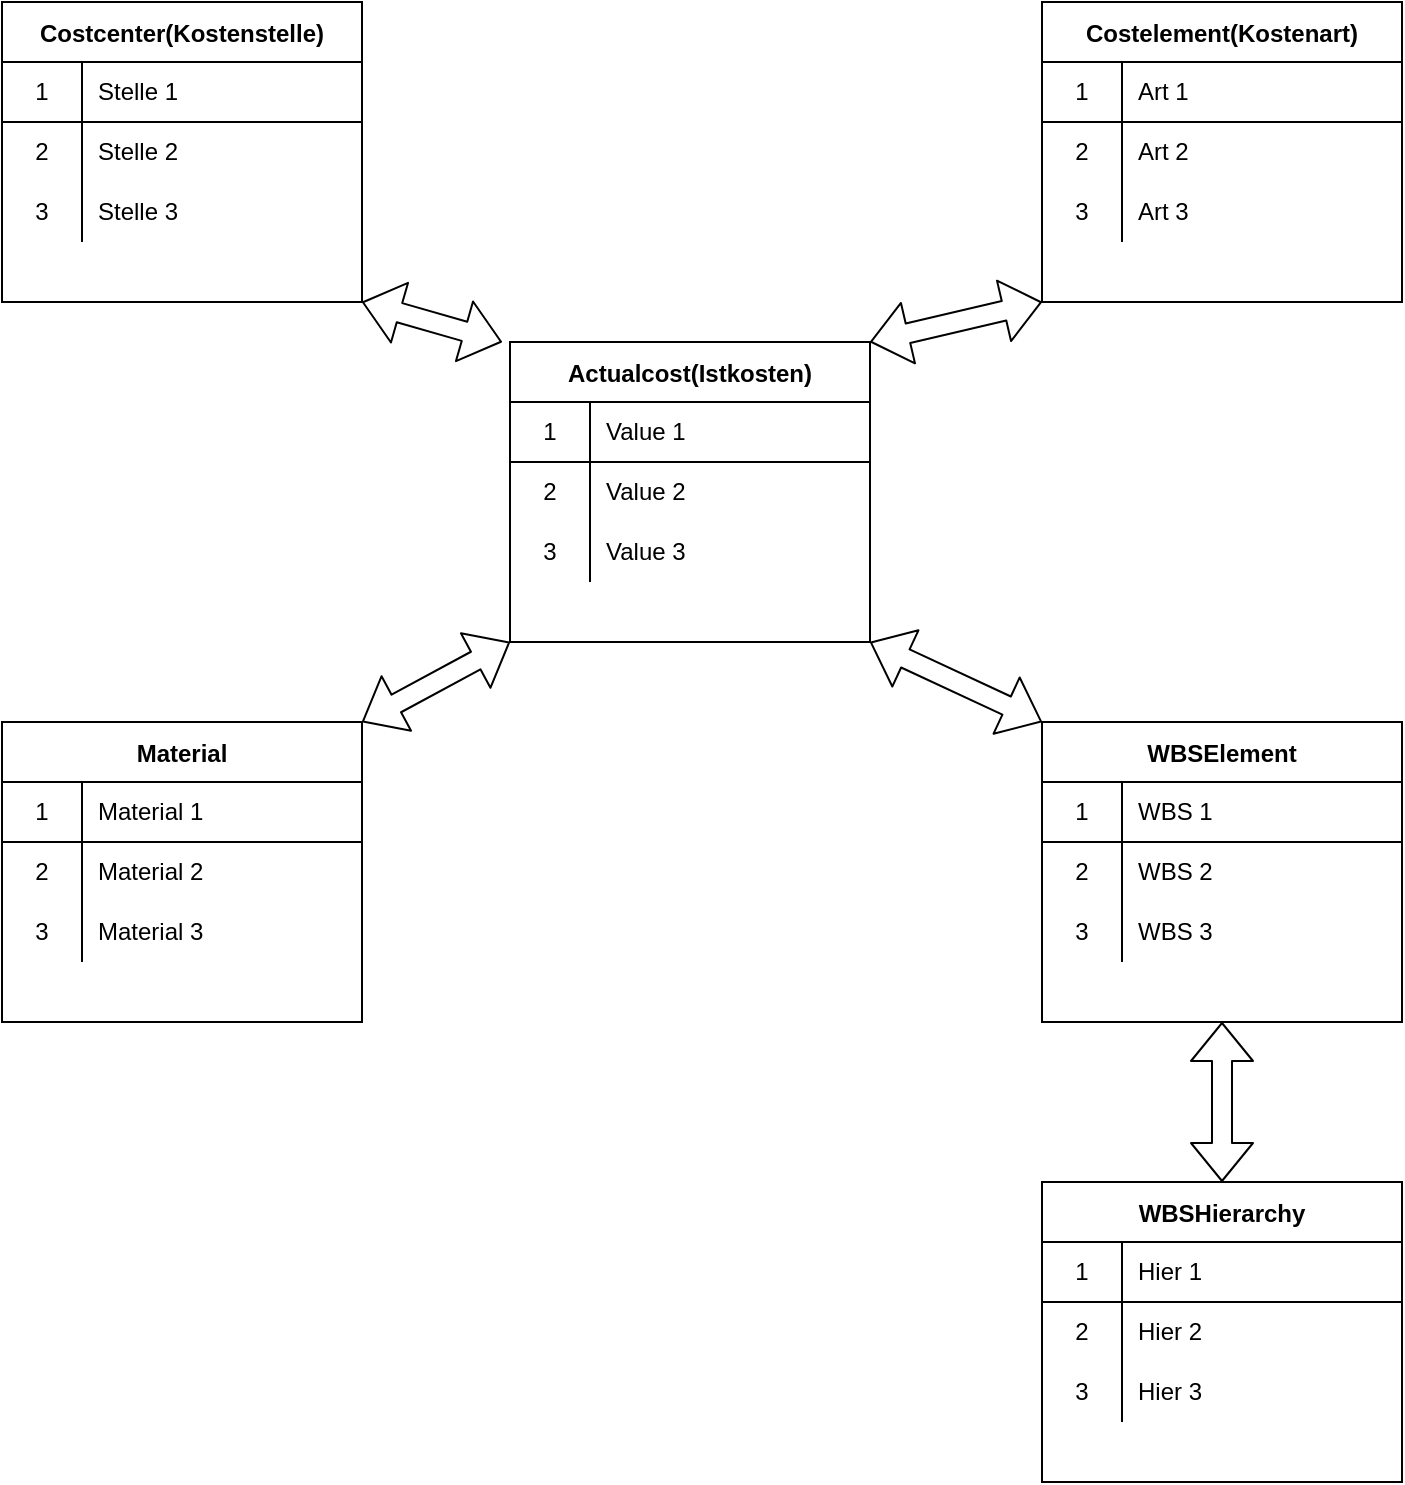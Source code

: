<mxfile version="14.7.10" type="github">
  <diagram id="lkNNrBACrdmkhU2f1xdc" name="Page-1">
    <mxGraphModel dx="2574" dy="963" grid="1" gridSize="10" guides="1" tooltips="1" connect="1" arrows="1" fold="1" page="1" pageScale="1" pageWidth="827" pageHeight="1169" math="0" shadow="0">
      <root>
        <mxCell id="0" />
        <mxCell id="1" parent="0" />
        <mxCell id="A7caB3h1JCzsd7ysX47U-1" value="Actualcost(Istkosten)" style="shape=table;startSize=30;container=1;collapsible=0;childLayout=tableLayout;fixedRows=1;rowLines=0;fontStyle=1;align=center;" vertex="1" parent="1">
          <mxGeometry x="324" y="280" width="180" height="150" as="geometry" />
        </mxCell>
        <mxCell id="A7caB3h1JCzsd7ysX47U-2" value="" style="shape=partialRectangle;html=1;whiteSpace=wrap;collapsible=0;dropTarget=0;pointerEvents=0;fillColor=none;top=0;left=0;bottom=1;right=0;points=[[0,0.5],[1,0.5]];portConstraint=eastwest;" vertex="1" parent="A7caB3h1JCzsd7ysX47U-1">
          <mxGeometry y="30" width="180" height="30" as="geometry" />
        </mxCell>
        <mxCell id="A7caB3h1JCzsd7ysX47U-3" value="1" style="shape=partialRectangle;html=1;whiteSpace=wrap;connectable=0;fillColor=none;top=0;left=0;bottom=0;right=0;overflow=hidden;" vertex="1" parent="A7caB3h1JCzsd7ysX47U-2">
          <mxGeometry width="40" height="30" as="geometry" />
        </mxCell>
        <mxCell id="A7caB3h1JCzsd7ysX47U-4" value="Value 1" style="shape=partialRectangle;html=1;whiteSpace=wrap;connectable=0;fillColor=none;top=0;left=0;bottom=0;right=0;align=left;spacingLeft=6;overflow=hidden;" vertex="1" parent="A7caB3h1JCzsd7ysX47U-2">
          <mxGeometry x="40" width="140" height="30" as="geometry" />
        </mxCell>
        <mxCell id="A7caB3h1JCzsd7ysX47U-5" value="" style="shape=partialRectangle;html=1;whiteSpace=wrap;collapsible=0;dropTarget=0;pointerEvents=0;fillColor=none;top=0;left=0;bottom=0;right=0;points=[[0,0.5],[1,0.5]];portConstraint=eastwest;" vertex="1" parent="A7caB3h1JCzsd7ysX47U-1">
          <mxGeometry y="60" width="180" height="30" as="geometry" />
        </mxCell>
        <mxCell id="A7caB3h1JCzsd7ysX47U-6" value="2" style="shape=partialRectangle;html=1;whiteSpace=wrap;connectable=0;fillColor=none;top=0;left=0;bottom=0;right=0;overflow=hidden;" vertex="1" parent="A7caB3h1JCzsd7ysX47U-5">
          <mxGeometry width="40" height="30" as="geometry" />
        </mxCell>
        <mxCell id="A7caB3h1JCzsd7ysX47U-7" value="Value 2" style="shape=partialRectangle;html=1;whiteSpace=wrap;connectable=0;fillColor=none;top=0;left=0;bottom=0;right=0;align=left;spacingLeft=6;overflow=hidden;" vertex="1" parent="A7caB3h1JCzsd7ysX47U-5">
          <mxGeometry x="40" width="140" height="30" as="geometry" />
        </mxCell>
        <mxCell id="A7caB3h1JCzsd7ysX47U-8" value="" style="shape=partialRectangle;html=1;whiteSpace=wrap;collapsible=0;dropTarget=0;pointerEvents=0;fillColor=none;top=0;left=0;bottom=0;right=0;points=[[0,0.5],[1,0.5]];portConstraint=eastwest;" vertex="1" parent="A7caB3h1JCzsd7ysX47U-1">
          <mxGeometry y="90" width="180" height="30" as="geometry" />
        </mxCell>
        <mxCell id="A7caB3h1JCzsd7ysX47U-9" value="3" style="shape=partialRectangle;html=1;whiteSpace=wrap;connectable=0;fillColor=none;top=0;left=0;bottom=0;right=0;overflow=hidden;" vertex="1" parent="A7caB3h1JCzsd7ysX47U-8">
          <mxGeometry width="40" height="30" as="geometry" />
        </mxCell>
        <mxCell id="A7caB3h1JCzsd7ysX47U-10" value="Value 3" style="shape=partialRectangle;html=1;whiteSpace=wrap;connectable=0;fillColor=none;top=0;left=0;bottom=0;right=0;align=left;spacingLeft=6;overflow=hidden;" vertex="1" parent="A7caB3h1JCzsd7ysX47U-8">
          <mxGeometry x="40" width="140" height="30" as="geometry" />
        </mxCell>
        <mxCell id="A7caB3h1JCzsd7ysX47U-11" value="Costcenter(Kostenstelle)" style="shape=table;startSize=30;container=1;collapsible=0;childLayout=tableLayout;fixedRows=1;rowLines=0;fontStyle=1;align=center;" vertex="1" parent="1">
          <mxGeometry x="70" y="110" width="180" height="150" as="geometry" />
        </mxCell>
        <mxCell id="A7caB3h1JCzsd7ysX47U-12" value="" style="shape=partialRectangle;html=1;whiteSpace=wrap;collapsible=0;dropTarget=0;pointerEvents=0;fillColor=none;top=0;left=0;bottom=1;right=0;points=[[0,0.5],[1,0.5]];portConstraint=eastwest;" vertex="1" parent="A7caB3h1JCzsd7ysX47U-11">
          <mxGeometry y="30" width="180" height="30" as="geometry" />
        </mxCell>
        <mxCell id="A7caB3h1JCzsd7ysX47U-13" value="1" style="shape=partialRectangle;html=1;whiteSpace=wrap;connectable=0;fillColor=none;top=0;left=0;bottom=0;right=0;overflow=hidden;" vertex="1" parent="A7caB3h1JCzsd7ysX47U-12">
          <mxGeometry width="40" height="30" as="geometry" />
        </mxCell>
        <mxCell id="A7caB3h1JCzsd7ysX47U-14" value="Stelle 1" style="shape=partialRectangle;html=1;whiteSpace=wrap;connectable=0;fillColor=none;top=0;left=0;bottom=0;right=0;align=left;spacingLeft=6;overflow=hidden;" vertex="1" parent="A7caB3h1JCzsd7ysX47U-12">
          <mxGeometry x="40" width="140" height="30" as="geometry" />
        </mxCell>
        <mxCell id="A7caB3h1JCzsd7ysX47U-15" value="" style="shape=partialRectangle;html=1;whiteSpace=wrap;collapsible=0;dropTarget=0;pointerEvents=0;fillColor=none;top=0;left=0;bottom=0;right=0;points=[[0,0.5],[1,0.5]];portConstraint=eastwest;" vertex="1" parent="A7caB3h1JCzsd7ysX47U-11">
          <mxGeometry y="60" width="180" height="30" as="geometry" />
        </mxCell>
        <mxCell id="A7caB3h1JCzsd7ysX47U-16" value="2" style="shape=partialRectangle;html=1;whiteSpace=wrap;connectable=0;fillColor=none;top=0;left=0;bottom=0;right=0;overflow=hidden;" vertex="1" parent="A7caB3h1JCzsd7ysX47U-15">
          <mxGeometry width="40" height="30" as="geometry" />
        </mxCell>
        <mxCell id="A7caB3h1JCzsd7ysX47U-17" value="Stelle 2" style="shape=partialRectangle;html=1;whiteSpace=wrap;connectable=0;fillColor=none;top=0;left=0;bottom=0;right=0;align=left;spacingLeft=6;overflow=hidden;" vertex="1" parent="A7caB3h1JCzsd7ysX47U-15">
          <mxGeometry x="40" width="140" height="30" as="geometry" />
        </mxCell>
        <mxCell id="A7caB3h1JCzsd7ysX47U-18" value="" style="shape=partialRectangle;html=1;whiteSpace=wrap;collapsible=0;dropTarget=0;pointerEvents=0;fillColor=none;top=0;left=0;bottom=0;right=0;points=[[0,0.5],[1,0.5]];portConstraint=eastwest;" vertex="1" parent="A7caB3h1JCzsd7ysX47U-11">
          <mxGeometry y="90" width="180" height="30" as="geometry" />
        </mxCell>
        <mxCell id="A7caB3h1JCzsd7ysX47U-19" value="3" style="shape=partialRectangle;html=1;whiteSpace=wrap;connectable=0;fillColor=none;top=0;left=0;bottom=0;right=0;overflow=hidden;" vertex="1" parent="A7caB3h1JCzsd7ysX47U-18">
          <mxGeometry width="40" height="30" as="geometry" />
        </mxCell>
        <mxCell id="A7caB3h1JCzsd7ysX47U-20" value="Stelle 3" style="shape=partialRectangle;html=1;whiteSpace=wrap;connectable=0;fillColor=none;top=0;left=0;bottom=0;right=0;align=left;spacingLeft=6;overflow=hidden;" vertex="1" parent="A7caB3h1JCzsd7ysX47U-18">
          <mxGeometry x="40" width="140" height="30" as="geometry" />
        </mxCell>
        <mxCell id="A7caB3h1JCzsd7ysX47U-21" value="Costelement(Kostenart)" style="shape=table;startSize=30;container=1;collapsible=0;childLayout=tableLayout;fixedRows=1;rowLines=0;fontStyle=1;align=center;" vertex="1" parent="1">
          <mxGeometry x="590" y="110" width="180" height="150" as="geometry" />
        </mxCell>
        <mxCell id="A7caB3h1JCzsd7ysX47U-22" value="" style="shape=partialRectangle;html=1;whiteSpace=wrap;collapsible=0;dropTarget=0;pointerEvents=0;fillColor=none;top=0;left=0;bottom=1;right=0;points=[[0,0.5],[1,0.5]];portConstraint=eastwest;" vertex="1" parent="A7caB3h1JCzsd7ysX47U-21">
          <mxGeometry y="30" width="180" height="30" as="geometry" />
        </mxCell>
        <mxCell id="A7caB3h1JCzsd7ysX47U-23" value="1" style="shape=partialRectangle;html=1;whiteSpace=wrap;connectable=0;fillColor=none;top=0;left=0;bottom=0;right=0;overflow=hidden;" vertex="1" parent="A7caB3h1JCzsd7ysX47U-22">
          <mxGeometry width="40" height="30" as="geometry" />
        </mxCell>
        <mxCell id="A7caB3h1JCzsd7ysX47U-24" value="Art 1" style="shape=partialRectangle;html=1;whiteSpace=wrap;connectable=0;fillColor=none;top=0;left=0;bottom=0;right=0;align=left;spacingLeft=6;overflow=hidden;" vertex="1" parent="A7caB3h1JCzsd7ysX47U-22">
          <mxGeometry x="40" width="140" height="30" as="geometry" />
        </mxCell>
        <mxCell id="A7caB3h1JCzsd7ysX47U-25" value="" style="shape=partialRectangle;html=1;whiteSpace=wrap;collapsible=0;dropTarget=0;pointerEvents=0;fillColor=none;top=0;left=0;bottom=0;right=0;points=[[0,0.5],[1,0.5]];portConstraint=eastwest;" vertex="1" parent="A7caB3h1JCzsd7ysX47U-21">
          <mxGeometry y="60" width="180" height="30" as="geometry" />
        </mxCell>
        <mxCell id="A7caB3h1JCzsd7ysX47U-26" value="2" style="shape=partialRectangle;html=1;whiteSpace=wrap;connectable=0;fillColor=none;top=0;left=0;bottom=0;right=0;overflow=hidden;" vertex="1" parent="A7caB3h1JCzsd7ysX47U-25">
          <mxGeometry width="40" height="30" as="geometry" />
        </mxCell>
        <mxCell id="A7caB3h1JCzsd7ysX47U-27" value="Art 2" style="shape=partialRectangle;html=1;whiteSpace=wrap;connectable=0;fillColor=none;top=0;left=0;bottom=0;right=0;align=left;spacingLeft=6;overflow=hidden;" vertex="1" parent="A7caB3h1JCzsd7ysX47U-25">
          <mxGeometry x="40" width="140" height="30" as="geometry" />
        </mxCell>
        <mxCell id="A7caB3h1JCzsd7ysX47U-28" value="" style="shape=partialRectangle;html=1;whiteSpace=wrap;collapsible=0;dropTarget=0;pointerEvents=0;fillColor=none;top=0;left=0;bottom=0;right=0;points=[[0,0.5],[1,0.5]];portConstraint=eastwest;" vertex="1" parent="A7caB3h1JCzsd7ysX47U-21">
          <mxGeometry y="90" width="180" height="30" as="geometry" />
        </mxCell>
        <mxCell id="A7caB3h1JCzsd7ysX47U-29" value="3" style="shape=partialRectangle;html=1;whiteSpace=wrap;connectable=0;fillColor=none;top=0;left=0;bottom=0;right=0;overflow=hidden;" vertex="1" parent="A7caB3h1JCzsd7ysX47U-28">
          <mxGeometry width="40" height="30" as="geometry" />
        </mxCell>
        <mxCell id="A7caB3h1JCzsd7ysX47U-30" value="Art 3" style="shape=partialRectangle;html=1;whiteSpace=wrap;connectable=0;fillColor=none;top=0;left=0;bottom=0;right=0;align=left;spacingLeft=6;overflow=hidden;" vertex="1" parent="A7caB3h1JCzsd7ysX47U-28">
          <mxGeometry x="40" width="140" height="30" as="geometry" />
        </mxCell>
        <mxCell id="A7caB3h1JCzsd7ysX47U-31" value="Material" style="shape=table;startSize=30;container=1;collapsible=0;childLayout=tableLayout;fixedRows=1;rowLines=0;fontStyle=1;align=center;" vertex="1" parent="1">
          <mxGeometry x="70" y="470" width="180" height="150" as="geometry" />
        </mxCell>
        <mxCell id="A7caB3h1JCzsd7ysX47U-32" value="" style="shape=partialRectangle;html=1;whiteSpace=wrap;collapsible=0;dropTarget=0;pointerEvents=0;fillColor=none;top=0;left=0;bottom=1;right=0;points=[[0,0.5],[1,0.5]];portConstraint=eastwest;" vertex="1" parent="A7caB3h1JCzsd7ysX47U-31">
          <mxGeometry y="30" width="180" height="30" as="geometry" />
        </mxCell>
        <mxCell id="A7caB3h1JCzsd7ysX47U-33" value="1" style="shape=partialRectangle;html=1;whiteSpace=wrap;connectable=0;fillColor=none;top=0;left=0;bottom=0;right=0;overflow=hidden;" vertex="1" parent="A7caB3h1JCzsd7ysX47U-32">
          <mxGeometry width="40" height="30" as="geometry" />
        </mxCell>
        <mxCell id="A7caB3h1JCzsd7ysX47U-34" value="Material 1" style="shape=partialRectangle;html=1;whiteSpace=wrap;connectable=0;fillColor=none;top=0;left=0;bottom=0;right=0;align=left;spacingLeft=6;overflow=hidden;" vertex="1" parent="A7caB3h1JCzsd7ysX47U-32">
          <mxGeometry x="40" width="140" height="30" as="geometry" />
        </mxCell>
        <mxCell id="A7caB3h1JCzsd7ysX47U-35" value="" style="shape=partialRectangle;html=1;whiteSpace=wrap;collapsible=0;dropTarget=0;pointerEvents=0;fillColor=none;top=0;left=0;bottom=0;right=0;points=[[0,0.5],[1,0.5]];portConstraint=eastwest;" vertex="1" parent="A7caB3h1JCzsd7ysX47U-31">
          <mxGeometry y="60" width="180" height="30" as="geometry" />
        </mxCell>
        <mxCell id="A7caB3h1JCzsd7ysX47U-36" value="2" style="shape=partialRectangle;html=1;whiteSpace=wrap;connectable=0;fillColor=none;top=0;left=0;bottom=0;right=0;overflow=hidden;" vertex="1" parent="A7caB3h1JCzsd7ysX47U-35">
          <mxGeometry width="40" height="30" as="geometry" />
        </mxCell>
        <mxCell id="A7caB3h1JCzsd7ysX47U-37" value="Material 2" style="shape=partialRectangle;html=1;whiteSpace=wrap;connectable=0;fillColor=none;top=0;left=0;bottom=0;right=0;align=left;spacingLeft=6;overflow=hidden;" vertex="1" parent="A7caB3h1JCzsd7ysX47U-35">
          <mxGeometry x="40" width="140" height="30" as="geometry" />
        </mxCell>
        <mxCell id="A7caB3h1JCzsd7ysX47U-38" value="" style="shape=partialRectangle;html=1;whiteSpace=wrap;collapsible=0;dropTarget=0;pointerEvents=0;fillColor=none;top=0;left=0;bottom=0;right=0;points=[[0,0.5],[1,0.5]];portConstraint=eastwest;" vertex="1" parent="A7caB3h1JCzsd7ysX47U-31">
          <mxGeometry y="90" width="180" height="30" as="geometry" />
        </mxCell>
        <mxCell id="A7caB3h1JCzsd7ysX47U-39" value="3" style="shape=partialRectangle;html=1;whiteSpace=wrap;connectable=0;fillColor=none;top=0;left=0;bottom=0;right=0;overflow=hidden;" vertex="1" parent="A7caB3h1JCzsd7ysX47U-38">
          <mxGeometry width="40" height="30" as="geometry" />
        </mxCell>
        <mxCell id="A7caB3h1JCzsd7ysX47U-40" value="Material 3" style="shape=partialRectangle;html=1;whiteSpace=wrap;connectable=0;fillColor=none;top=0;left=0;bottom=0;right=0;align=left;spacingLeft=6;overflow=hidden;" vertex="1" parent="A7caB3h1JCzsd7ysX47U-38">
          <mxGeometry x="40" width="140" height="30" as="geometry" />
        </mxCell>
        <mxCell id="A7caB3h1JCzsd7ysX47U-41" value="WBSElement" style="shape=table;startSize=30;container=1;collapsible=0;childLayout=tableLayout;fixedRows=1;rowLines=0;fontStyle=1;align=center;" vertex="1" parent="1">
          <mxGeometry x="590" y="470" width="180" height="150" as="geometry" />
        </mxCell>
        <mxCell id="A7caB3h1JCzsd7ysX47U-42" value="" style="shape=partialRectangle;html=1;whiteSpace=wrap;collapsible=0;dropTarget=0;pointerEvents=0;fillColor=none;top=0;left=0;bottom=1;right=0;points=[[0,0.5],[1,0.5]];portConstraint=eastwest;" vertex="1" parent="A7caB3h1JCzsd7ysX47U-41">
          <mxGeometry y="30" width="180" height="30" as="geometry" />
        </mxCell>
        <mxCell id="A7caB3h1JCzsd7ysX47U-43" value="1" style="shape=partialRectangle;html=1;whiteSpace=wrap;connectable=0;fillColor=none;top=0;left=0;bottom=0;right=0;overflow=hidden;" vertex="1" parent="A7caB3h1JCzsd7ysX47U-42">
          <mxGeometry width="40" height="30" as="geometry" />
        </mxCell>
        <mxCell id="A7caB3h1JCzsd7ysX47U-44" value="WBS 1" style="shape=partialRectangle;html=1;whiteSpace=wrap;connectable=0;fillColor=none;top=0;left=0;bottom=0;right=0;align=left;spacingLeft=6;overflow=hidden;" vertex="1" parent="A7caB3h1JCzsd7ysX47U-42">
          <mxGeometry x="40" width="140" height="30" as="geometry" />
        </mxCell>
        <mxCell id="A7caB3h1JCzsd7ysX47U-45" value="" style="shape=partialRectangle;html=1;whiteSpace=wrap;collapsible=0;dropTarget=0;pointerEvents=0;fillColor=none;top=0;left=0;bottom=0;right=0;points=[[0,0.5],[1,0.5]];portConstraint=eastwest;" vertex="1" parent="A7caB3h1JCzsd7ysX47U-41">
          <mxGeometry y="60" width="180" height="30" as="geometry" />
        </mxCell>
        <mxCell id="A7caB3h1JCzsd7ysX47U-46" value="2" style="shape=partialRectangle;html=1;whiteSpace=wrap;connectable=0;fillColor=none;top=0;left=0;bottom=0;right=0;overflow=hidden;" vertex="1" parent="A7caB3h1JCzsd7ysX47U-45">
          <mxGeometry width="40" height="30" as="geometry" />
        </mxCell>
        <mxCell id="A7caB3h1JCzsd7ysX47U-47" value="WBS 2" style="shape=partialRectangle;html=1;whiteSpace=wrap;connectable=0;fillColor=none;top=0;left=0;bottom=0;right=0;align=left;spacingLeft=6;overflow=hidden;" vertex="1" parent="A7caB3h1JCzsd7ysX47U-45">
          <mxGeometry x="40" width="140" height="30" as="geometry" />
        </mxCell>
        <mxCell id="A7caB3h1JCzsd7ysX47U-48" value="" style="shape=partialRectangle;html=1;whiteSpace=wrap;collapsible=0;dropTarget=0;pointerEvents=0;fillColor=none;top=0;left=0;bottom=0;right=0;points=[[0,0.5],[1,0.5]];portConstraint=eastwest;" vertex="1" parent="A7caB3h1JCzsd7ysX47U-41">
          <mxGeometry y="90" width="180" height="30" as="geometry" />
        </mxCell>
        <mxCell id="A7caB3h1JCzsd7ysX47U-49" value="3" style="shape=partialRectangle;html=1;whiteSpace=wrap;connectable=0;fillColor=none;top=0;left=0;bottom=0;right=0;overflow=hidden;" vertex="1" parent="A7caB3h1JCzsd7ysX47U-48">
          <mxGeometry width="40" height="30" as="geometry" />
        </mxCell>
        <mxCell id="A7caB3h1JCzsd7ysX47U-50" value="WBS 3" style="shape=partialRectangle;html=1;whiteSpace=wrap;connectable=0;fillColor=none;top=0;left=0;bottom=0;right=0;align=left;spacingLeft=6;overflow=hidden;" vertex="1" parent="A7caB3h1JCzsd7ysX47U-48">
          <mxGeometry x="40" width="140" height="30" as="geometry" />
        </mxCell>
        <mxCell id="A7caB3h1JCzsd7ysX47U-51" value="WBSHierarchy" style="shape=table;startSize=30;container=1;collapsible=0;childLayout=tableLayout;fixedRows=1;rowLines=0;fontStyle=1;align=center;" vertex="1" parent="1">
          <mxGeometry x="590" y="700" width="180" height="150" as="geometry" />
        </mxCell>
        <mxCell id="A7caB3h1JCzsd7ysX47U-52" value="" style="shape=partialRectangle;html=1;whiteSpace=wrap;collapsible=0;dropTarget=0;pointerEvents=0;fillColor=none;top=0;left=0;bottom=1;right=0;points=[[0,0.5],[1,0.5]];portConstraint=eastwest;" vertex="1" parent="A7caB3h1JCzsd7ysX47U-51">
          <mxGeometry y="30" width="180" height="30" as="geometry" />
        </mxCell>
        <mxCell id="A7caB3h1JCzsd7ysX47U-53" value="1" style="shape=partialRectangle;html=1;whiteSpace=wrap;connectable=0;fillColor=none;top=0;left=0;bottom=0;right=0;overflow=hidden;" vertex="1" parent="A7caB3h1JCzsd7ysX47U-52">
          <mxGeometry width="40" height="30" as="geometry" />
        </mxCell>
        <mxCell id="A7caB3h1JCzsd7ysX47U-54" value="Hier 1" style="shape=partialRectangle;html=1;whiteSpace=wrap;connectable=0;fillColor=none;top=0;left=0;bottom=0;right=0;align=left;spacingLeft=6;overflow=hidden;" vertex="1" parent="A7caB3h1JCzsd7ysX47U-52">
          <mxGeometry x="40" width="140" height="30" as="geometry" />
        </mxCell>
        <mxCell id="A7caB3h1JCzsd7ysX47U-55" value="" style="shape=partialRectangle;html=1;whiteSpace=wrap;collapsible=0;dropTarget=0;pointerEvents=0;fillColor=none;top=0;left=0;bottom=0;right=0;points=[[0,0.5],[1,0.5]];portConstraint=eastwest;" vertex="1" parent="A7caB3h1JCzsd7ysX47U-51">
          <mxGeometry y="60" width="180" height="30" as="geometry" />
        </mxCell>
        <mxCell id="A7caB3h1JCzsd7ysX47U-56" value="2" style="shape=partialRectangle;html=1;whiteSpace=wrap;connectable=0;fillColor=none;top=0;left=0;bottom=0;right=0;overflow=hidden;" vertex="1" parent="A7caB3h1JCzsd7ysX47U-55">
          <mxGeometry width="40" height="30" as="geometry" />
        </mxCell>
        <mxCell id="A7caB3h1JCzsd7ysX47U-57" value="Hier 2" style="shape=partialRectangle;html=1;whiteSpace=wrap;connectable=0;fillColor=none;top=0;left=0;bottom=0;right=0;align=left;spacingLeft=6;overflow=hidden;" vertex="1" parent="A7caB3h1JCzsd7ysX47U-55">
          <mxGeometry x="40" width="140" height="30" as="geometry" />
        </mxCell>
        <mxCell id="A7caB3h1JCzsd7ysX47U-58" value="" style="shape=partialRectangle;html=1;whiteSpace=wrap;collapsible=0;dropTarget=0;pointerEvents=0;fillColor=none;top=0;left=0;bottom=0;right=0;points=[[0,0.5],[1,0.5]];portConstraint=eastwest;" vertex="1" parent="A7caB3h1JCzsd7ysX47U-51">
          <mxGeometry y="90" width="180" height="30" as="geometry" />
        </mxCell>
        <mxCell id="A7caB3h1JCzsd7ysX47U-59" value="3" style="shape=partialRectangle;html=1;whiteSpace=wrap;connectable=0;fillColor=none;top=0;left=0;bottom=0;right=0;overflow=hidden;" vertex="1" parent="A7caB3h1JCzsd7ysX47U-58">
          <mxGeometry width="40" height="30" as="geometry" />
        </mxCell>
        <mxCell id="A7caB3h1JCzsd7ysX47U-60" value="Hier 3" style="shape=partialRectangle;html=1;whiteSpace=wrap;connectable=0;fillColor=none;top=0;left=0;bottom=0;right=0;align=left;spacingLeft=6;overflow=hidden;" vertex="1" parent="A7caB3h1JCzsd7ysX47U-58">
          <mxGeometry x="40" width="140" height="30" as="geometry" />
        </mxCell>
        <mxCell id="A7caB3h1JCzsd7ysX47U-61" value="" style="shape=flexArrow;endArrow=classic;startArrow=classic;html=1;" edge="1" parent="1">
          <mxGeometry width="100" height="100" relative="1" as="geometry">
            <mxPoint x="250" y="260" as="sourcePoint" />
            <mxPoint x="320" y="280" as="targetPoint" />
          </mxGeometry>
        </mxCell>
        <mxCell id="A7caB3h1JCzsd7ysX47U-63" value="" style="shape=flexArrow;endArrow=classic;startArrow=classic;html=1;entryX=0;entryY=1;entryDx=0;entryDy=0;exitX=1;exitY=0;exitDx=0;exitDy=0;" edge="1" parent="1" source="A7caB3h1JCzsd7ysX47U-31" target="A7caB3h1JCzsd7ysX47U-1">
          <mxGeometry width="100" height="100" relative="1" as="geometry">
            <mxPoint x="330" y="580" as="sourcePoint" />
            <mxPoint x="320" y="420" as="targetPoint" />
          </mxGeometry>
        </mxCell>
        <mxCell id="A7caB3h1JCzsd7ysX47U-64" value="" style="shape=flexArrow;endArrow=classic;startArrow=classic;html=1;entryX=0;entryY=1;entryDx=0;entryDy=0;exitX=1;exitY=0;exitDx=0;exitDy=0;" edge="1" parent="1" source="A7caB3h1JCzsd7ysX47U-1" target="A7caB3h1JCzsd7ysX47U-21">
          <mxGeometry width="100" height="100" relative="1" as="geometry">
            <mxPoint x="440" y="570" as="sourcePoint" />
            <mxPoint x="540" y="470" as="targetPoint" />
          </mxGeometry>
        </mxCell>
        <mxCell id="A7caB3h1JCzsd7ysX47U-65" value="" style="shape=flexArrow;endArrow=classic;startArrow=classic;html=1;entryX=0;entryY=0;entryDx=0;entryDy=0;exitX=1;exitY=1;exitDx=0;exitDy=0;" edge="1" parent="1" source="A7caB3h1JCzsd7ysX47U-1" target="A7caB3h1JCzsd7ysX47U-41">
          <mxGeometry width="100" height="100" relative="1" as="geometry">
            <mxPoint x="450" y="600" as="sourcePoint" />
            <mxPoint x="550" y="500" as="targetPoint" />
          </mxGeometry>
        </mxCell>
        <mxCell id="A7caB3h1JCzsd7ysX47U-66" value="" style="shape=flexArrow;endArrow=classic;startArrow=classic;html=1;entryX=0.5;entryY=1;entryDx=0;entryDy=0;" edge="1" parent="1" target="A7caB3h1JCzsd7ysX47U-41">
          <mxGeometry width="100" height="100" relative="1" as="geometry">
            <mxPoint x="680" y="700" as="sourcePoint" />
            <mxPoint x="780" y="630" as="targetPoint" />
          </mxGeometry>
        </mxCell>
      </root>
    </mxGraphModel>
  </diagram>
</mxfile>
